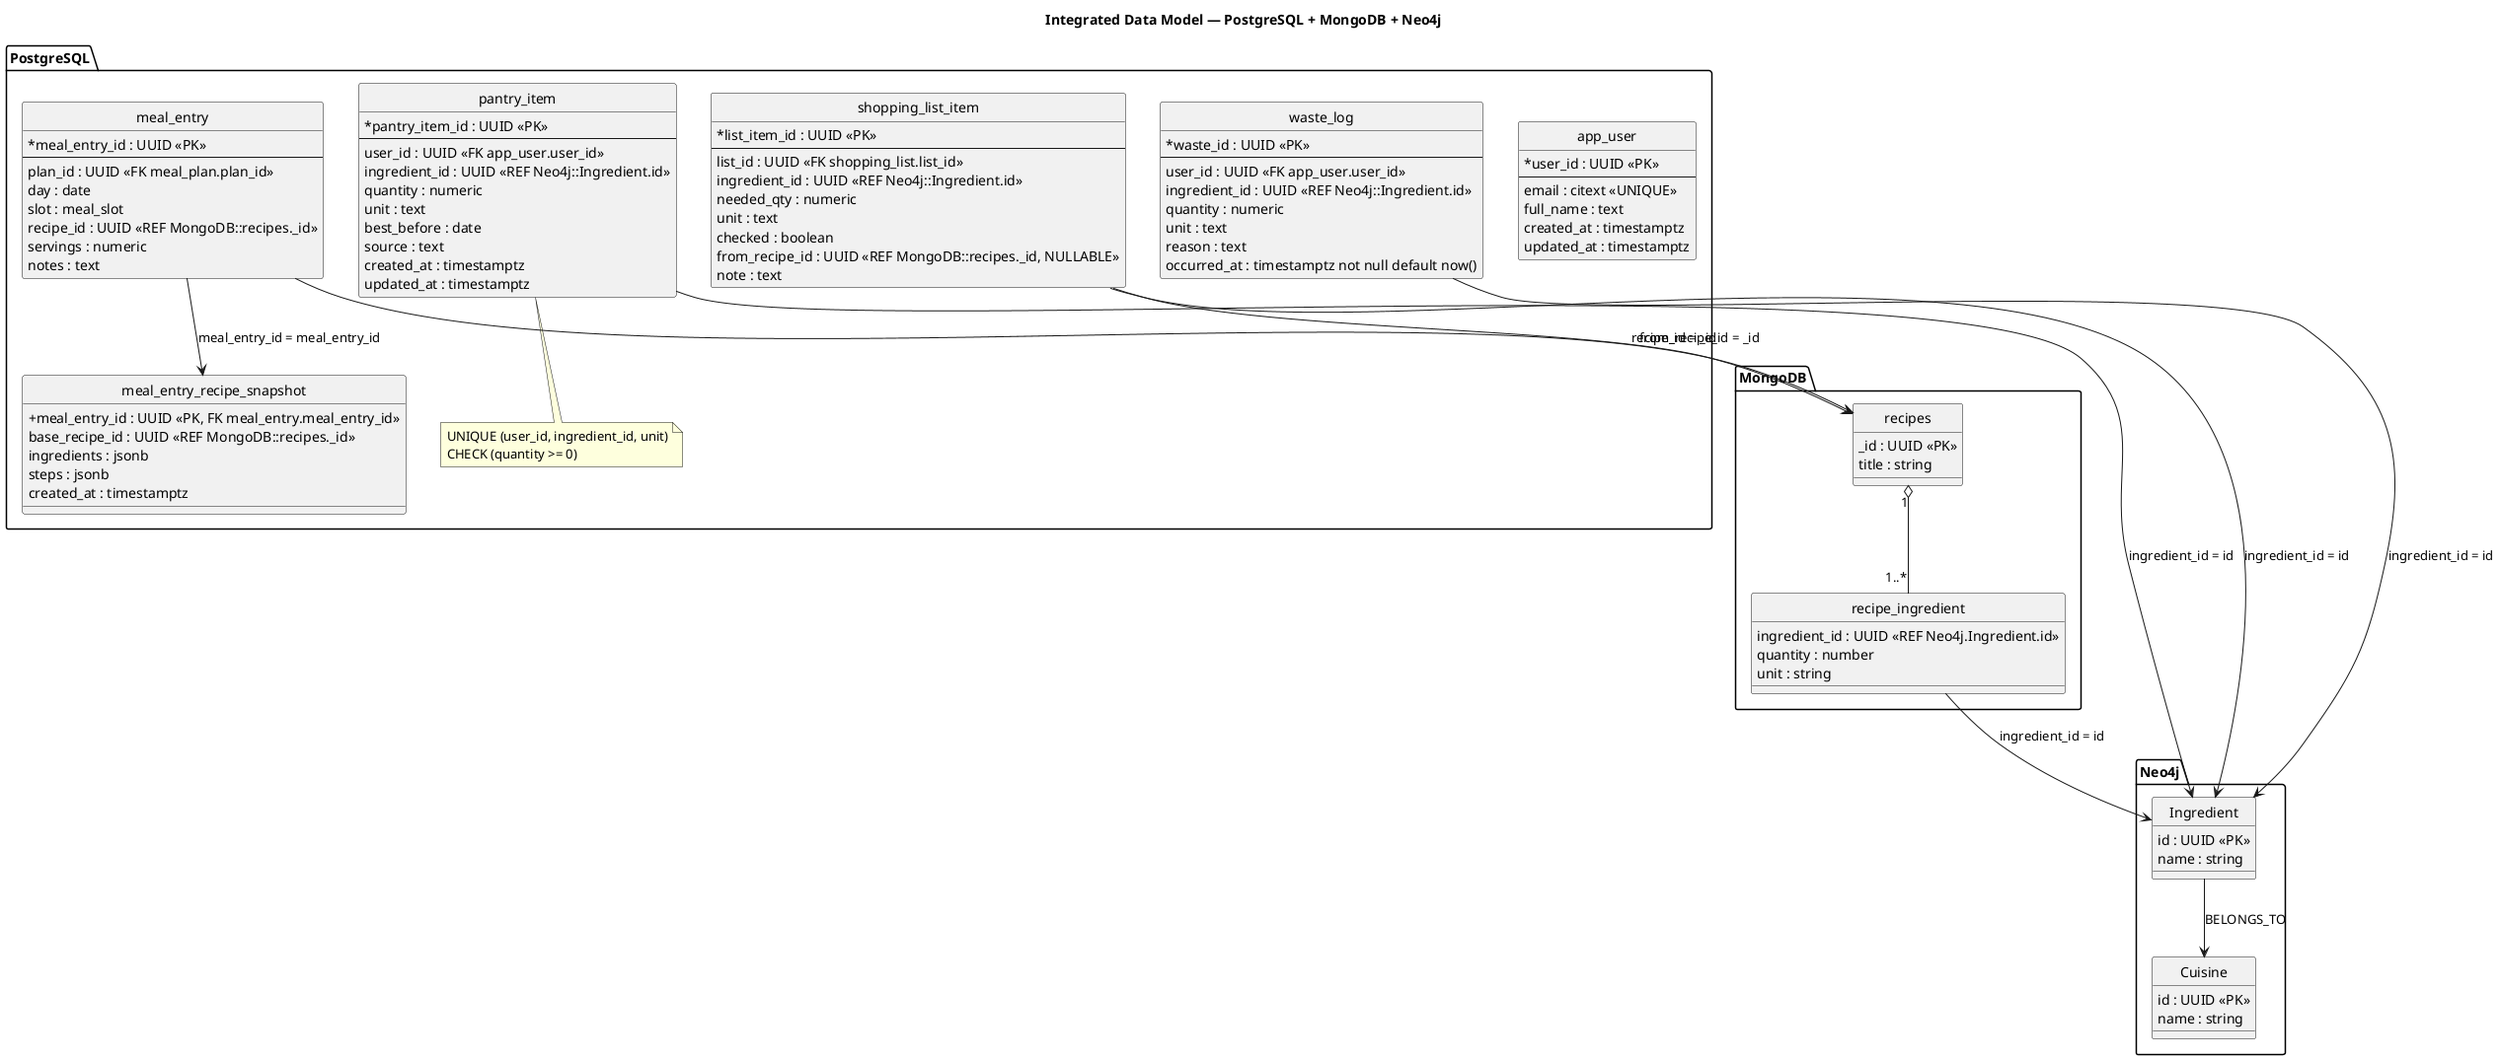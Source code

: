 @startuml PostgreSQL + MongoDB + Neo4j
title Integrated Data Model — PostgreSQL + MongoDB + Neo4j
hide circle
skinparam classAttributeIconSize 0

package "PostgreSQL" {
  class app_user {
  * user_id : UUID <<PK>>
  --
  email : citext <<UNIQUE>>
  full_name : text
  created_at : timestamptz
  updated_at : timestamptz
  }

  class meal_entry_recipe_snapshot {
  + meal_entry_id : UUID <<PK, FK meal_entry.meal_entry_id>>
  base_recipe_id : UUID <<REF MongoDB::recipes._id>>
  ingredients : jsonb
  steps : jsonb
  created_at : timestamptz
}

  class meal_entry {
    * meal_entry_id : UUID <<PK>>
    --
    plan_id : UUID <<FK meal_plan.plan_id>>
    day : date
    slot : meal_slot
    recipe_id : UUID <<REF MongoDB::recipes._id>>
    servings : numeric
    notes : text
  }

  class pantry_item {
  * pantry_item_id : UUID <<PK>>
  --
  user_id : UUID <<FK app_user.user_id>>
  ingredient_id : UUID <<REF Neo4j::Ingredient.id>>
  quantity : numeric
  unit : text
  best_before : date
  source : text
  created_at : timestamptz
  updated_at : timestamptz
  }
  note bottom of pantry_item
  UNIQUE (user_id, ingredient_id, unit)
  CHECK (quantity >= 0)
  end note

  class shopping_list_item {
  * list_item_id : UUID <<PK>>
  --
  list_id : UUID <<FK shopping_list.list_id>>
  ingredient_id : UUID <<REF Neo4j::Ingredient.id>>
  needed_qty : numeric
  unit : text
  checked : boolean
  from_recipe_id : UUID <<REF MongoDB::recipes._id, NULLABLE>>
  note : text
  }

  class waste_log {
  * waste_id : UUID <<PK>>
  --
  user_id : UUID <<FK app_user.user_id>>
  ingredient_id : UUID <<REF Neo4j::Ingredient.id>>
  quantity : numeric
  unit : text
  reason : text
  occurred_at : timestamptz not null default now()
  }
}

package "MongoDB" {
  class recipes {
    _id : UUID <<PK>>
    title : string
  }

  class recipe_ingredient {
    ingredient_id : UUID <<REF Neo4j.Ingredient.id>>
    quantity : number
    unit : string
  }

  recipes "1" o-- "1..*" recipe_ingredient
}

package "Neo4j" {
  class Ingredient {
    id : UUID <<PK>>
    name : string
  }

  class Cuisine {
    id : UUID <<PK>>
    name : string
  }

  Ingredient --> Cuisine : BELONGS_TO
}

' Cross-DB soft links
meal_entry --> meal_entry_recipe_snapshot : meal_entry_id = meal_entry_id
meal_entry --> recipes : recipe_id = _id
shopping_list_item --> recipes : from_recipe_id = _id
pantry_item --> Ingredient : ingredient_id = id
shopping_list_item --> Ingredient : ingredient_id = id
waste_log --> Ingredient : ingredient_id = id
recipe_ingredient --> Ingredient : ingredient_id = id

@enduml
